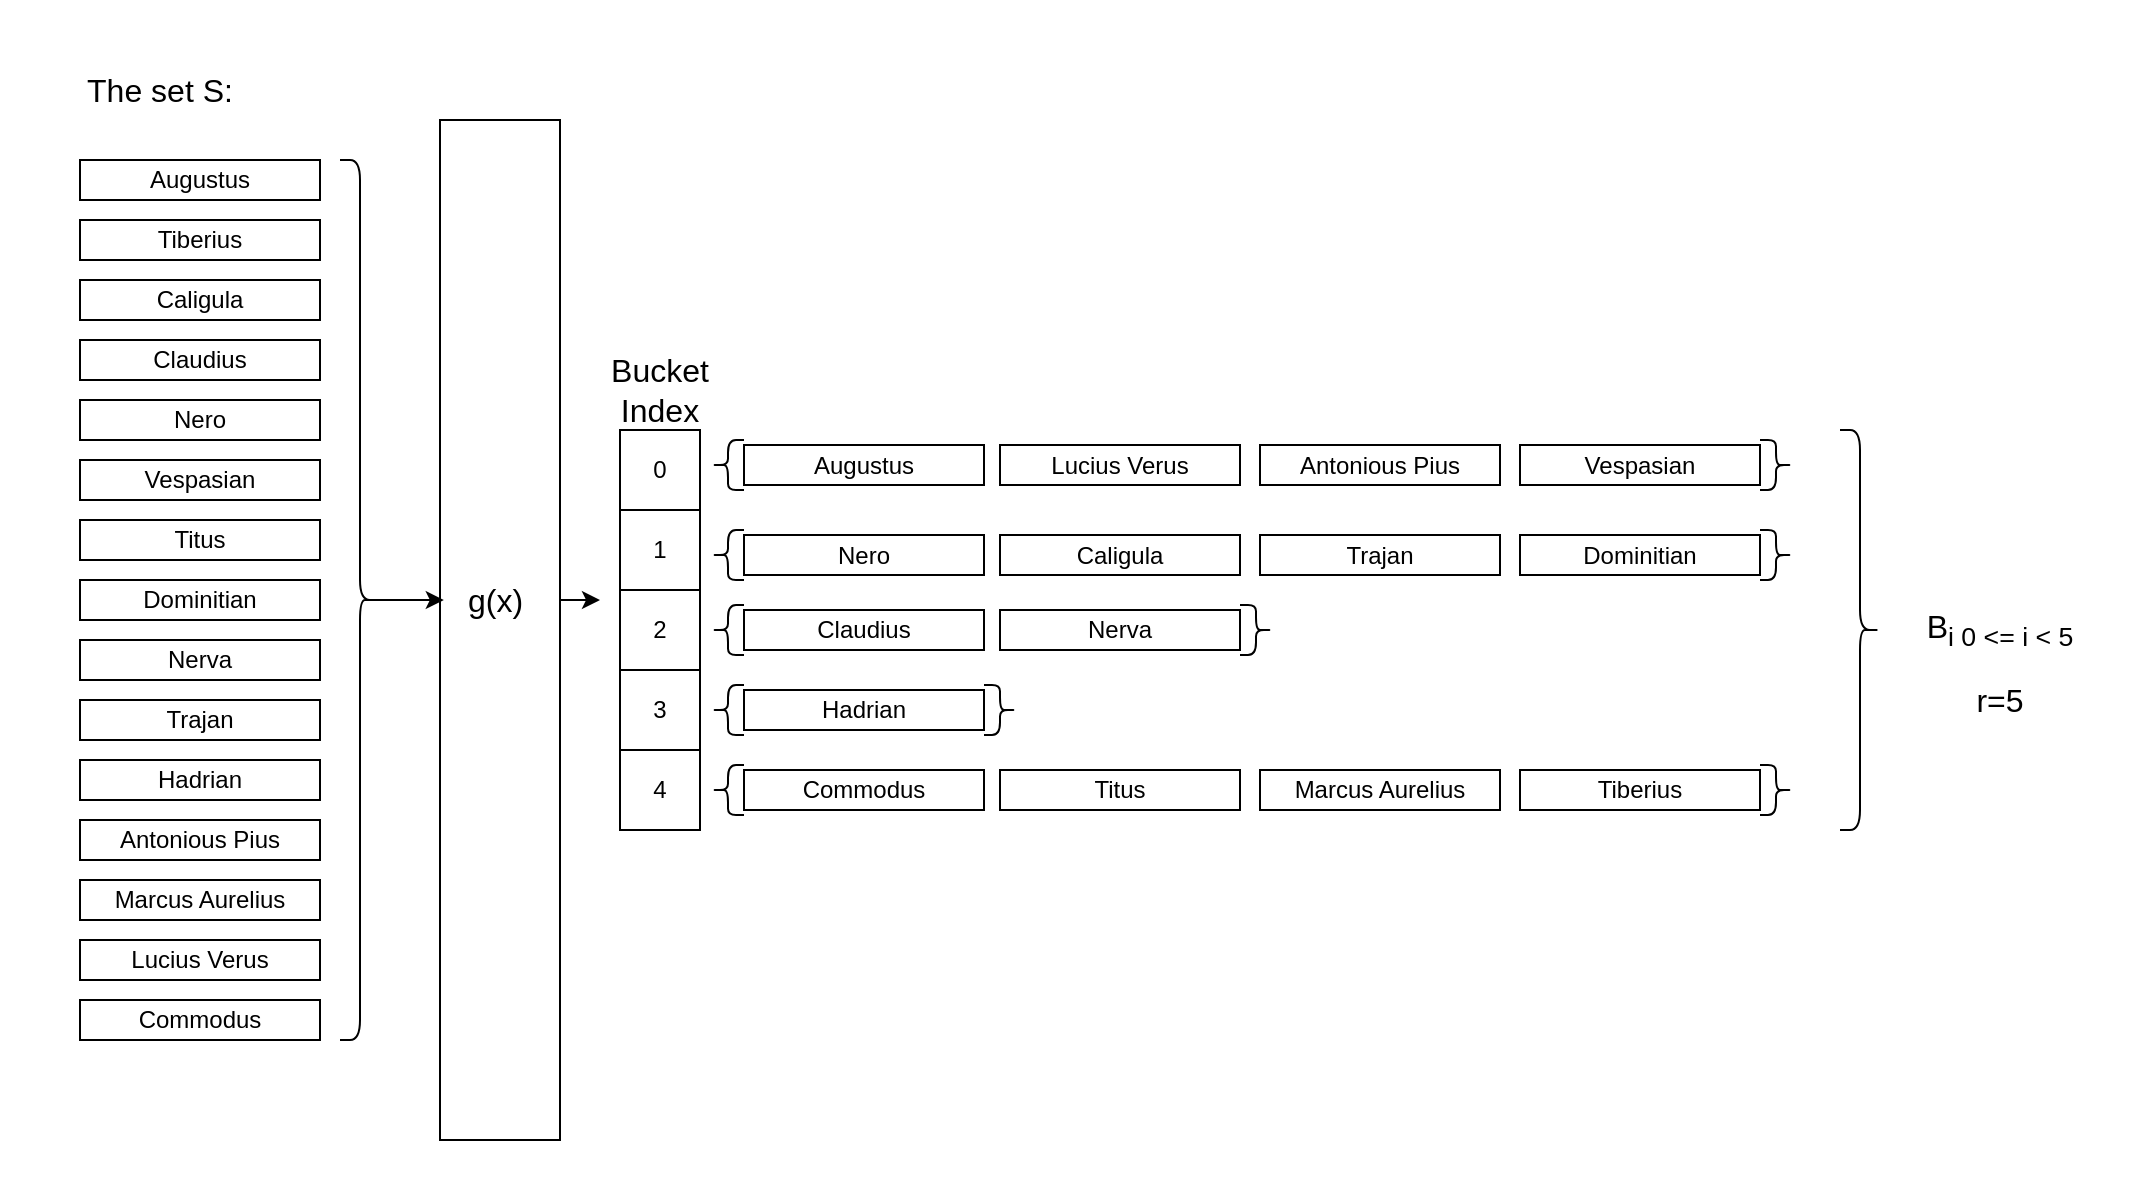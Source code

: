 <mxfile version="16.5.1" type="device"><diagram id="Fgk67WJgzp_O9D678YvW" name="Page-1"><mxGraphModel dx="1452" dy="1031" grid="1" gridSize="10" guides="1" tooltips="1" connect="1" arrows="1" fold="1" page="1" pageScale="1" pageWidth="827" pageHeight="1169" math="0" shadow="0"><root><mxCell id="0"/><mxCell id="1" parent="0"/><mxCell id="y1TzilbWaegtpudBJVc_-70" value="" style="rounded=0;whiteSpace=wrap;html=1;fontSize=16;strokeColor=none;fillColor=none;" vertex="1" parent="1"><mxGeometry x="50" y="40" width="1070" height="600" as="geometry"/></mxCell><mxCell id="y1TzilbWaegtpudBJVc_-1" value="Augustus" style="rounded=0;whiteSpace=wrap;html=1;" vertex="1" parent="1"><mxGeometry x="90" y="120" width="120" height="20" as="geometry"/></mxCell><mxCell id="y1TzilbWaegtpudBJVc_-3" value="Tiberius" style="rounded=0;whiteSpace=wrap;html=1;" vertex="1" parent="1"><mxGeometry x="90" y="150" width="120" height="20" as="geometry"/></mxCell><mxCell id="y1TzilbWaegtpudBJVc_-4" value="Caligula" style="rounded=0;whiteSpace=wrap;html=1;" vertex="1" parent="1"><mxGeometry x="90" y="180" width="120" height="20" as="geometry"/></mxCell><mxCell id="y1TzilbWaegtpudBJVc_-5" value="Claudius" style="rounded=0;whiteSpace=wrap;html=1;" vertex="1" parent="1"><mxGeometry x="90" y="210" width="120" height="20" as="geometry"/></mxCell><mxCell id="y1TzilbWaegtpudBJVc_-6" value="Nero" style="rounded=0;whiteSpace=wrap;html=1;" vertex="1" parent="1"><mxGeometry x="90" y="240" width="120" height="20" as="geometry"/></mxCell><mxCell id="y1TzilbWaegtpudBJVc_-7" value="Vespasian" style="rounded=0;whiteSpace=wrap;html=1;" vertex="1" parent="1"><mxGeometry x="90" y="270" width="120" height="20" as="geometry"/></mxCell><mxCell id="y1TzilbWaegtpudBJVc_-8" value="Titus" style="rounded=0;whiteSpace=wrap;html=1;" vertex="1" parent="1"><mxGeometry x="90" y="300" width="120" height="20" as="geometry"/></mxCell><mxCell id="y1TzilbWaegtpudBJVc_-9" value="Dominitian" style="rounded=0;whiteSpace=wrap;html=1;" vertex="1" parent="1"><mxGeometry x="90" y="330" width="120" height="20" as="geometry"/></mxCell><mxCell id="y1TzilbWaegtpudBJVc_-10" value="Nerva" style="rounded=0;whiteSpace=wrap;html=1;" vertex="1" parent="1"><mxGeometry x="90" y="360" width="120" height="20" as="geometry"/></mxCell><mxCell id="y1TzilbWaegtpudBJVc_-11" value="Trajan" style="rounded=0;whiteSpace=wrap;html=1;" vertex="1" parent="1"><mxGeometry x="90" y="390" width="120" height="20" as="geometry"/></mxCell><mxCell id="y1TzilbWaegtpudBJVc_-12" value="Hadrian" style="rounded=0;whiteSpace=wrap;html=1;" vertex="1" parent="1"><mxGeometry x="90" y="420" width="120" height="20" as="geometry"/></mxCell><mxCell id="y1TzilbWaegtpudBJVc_-13" value="Antonious Pius" style="rounded=0;whiteSpace=wrap;html=1;" vertex="1" parent="1"><mxGeometry x="90" y="450" width="120" height="20" as="geometry"/></mxCell><mxCell id="y1TzilbWaegtpudBJVc_-14" value="Marcus Aurelius" style="rounded=0;whiteSpace=wrap;html=1;" vertex="1" parent="1"><mxGeometry x="90" y="480" width="120" height="20" as="geometry"/></mxCell><mxCell id="y1TzilbWaegtpudBJVc_-15" value="Lucius Verus" style="rounded=0;whiteSpace=wrap;html=1;" vertex="1" parent="1"><mxGeometry x="90" y="510" width="120" height="20" as="geometry"/></mxCell><mxCell id="y1TzilbWaegtpudBJVc_-16" value="Commodus" style="rounded=0;whiteSpace=wrap;html=1;" vertex="1" parent="1"><mxGeometry x="90" y="540" width="120" height="20" as="geometry"/></mxCell><mxCell id="y1TzilbWaegtpudBJVc_-17" value="" style="rounded=0;whiteSpace=wrap;html=1;" vertex="1" parent="1"><mxGeometry x="270" y="100" width="60" height="510" as="geometry"/></mxCell><mxCell id="y1TzilbWaegtpudBJVc_-18" value="&lt;font style=&quot;font-size: 16px&quot;&gt;g(x)&amp;nbsp;&lt;/font&gt;" style="text;html=1;strokeColor=none;fillColor=none;align=center;verticalAlign=middle;whiteSpace=wrap;rounded=0;" vertex="1" parent="1"><mxGeometry x="270" y="300" width="60" height="80" as="geometry"/></mxCell><mxCell id="y1TzilbWaegtpudBJVc_-23" value="0" style="whiteSpace=wrap;html=1;aspect=fixed;" vertex="1" parent="1"><mxGeometry x="360" y="255" width="40" height="40" as="geometry"/></mxCell><mxCell id="y1TzilbWaegtpudBJVc_-24" value="1" style="whiteSpace=wrap;html=1;aspect=fixed;" vertex="1" parent="1"><mxGeometry x="360" y="295" width="40" height="40" as="geometry"/></mxCell><mxCell id="y1TzilbWaegtpudBJVc_-25" value="2" style="whiteSpace=wrap;html=1;aspect=fixed;" vertex="1" parent="1"><mxGeometry x="360" y="335" width="40" height="40" as="geometry"/></mxCell><mxCell id="y1TzilbWaegtpudBJVc_-26" value="3" style="whiteSpace=wrap;html=1;aspect=fixed;" vertex="1" parent="1"><mxGeometry x="360" y="375" width="40" height="40" as="geometry"/></mxCell><mxCell id="y1TzilbWaegtpudBJVc_-27" value="4" style="whiteSpace=wrap;html=1;aspect=fixed;" vertex="1" parent="1"><mxGeometry x="360" y="415" width="40" height="40" as="geometry"/></mxCell><mxCell id="y1TzilbWaegtpudBJVc_-29" value="" style="shape=curlyBracket;whiteSpace=wrap;html=1;rounded=1;" vertex="1" parent="1"><mxGeometry x="406" y="260" width="16" height="25" as="geometry"/></mxCell><mxCell id="y1TzilbWaegtpudBJVc_-31" value="" style="shape=curlyBracket;whiteSpace=wrap;html=1;rounded=1;" vertex="1" parent="1"><mxGeometry x="406" y="305" width="16" height="25" as="geometry"/></mxCell><mxCell id="y1TzilbWaegtpudBJVc_-32" value="" style="shape=curlyBracket;whiteSpace=wrap;html=1;rounded=1;" vertex="1" parent="1"><mxGeometry x="406" y="342.5" width="16" height="25" as="geometry"/></mxCell><mxCell id="y1TzilbWaegtpudBJVc_-33" value="" style="shape=curlyBracket;whiteSpace=wrap;html=1;rounded=1;" vertex="1" parent="1"><mxGeometry x="406" y="382.5" width="16" height="25" as="geometry"/></mxCell><mxCell id="y1TzilbWaegtpudBJVc_-34" value="" style="shape=curlyBracket;whiteSpace=wrap;html=1;rounded=1;" vertex="1" parent="1"><mxGeometry x="406" y="422.5" width="16" height="25" as="geometry"/></mxCell><mxCell id="y1TzilbWaegtpudBJVc_-35" value="Augustus" style="rounded=0;whiteSpace=wrap;html=1;" vertex="1" parent="1"><mxGeometry x="422" y="262.5" width="120" height="20" as="geometry"/></mxCell><mxCell id="y1TzilbWaegtpudBJVc_-36" value="Lucius Verus" style="rounded=0;whiteSpace=wrap;html=1;" vertex="1" parent="1"><mxGeometry x="550" y="262.5" width="120" height="20" as="geometry"/></mxCell><mxCell id="y1TzilbWaegtpudBJVc_-37" value="Antonious Pius" style="rounded=0;whiteSpace=wrap;html=1;" vertex="1" parent="1"><mxGeometry x="680" y="262.5" width="120" height="20" as="geometry"/></mxCell><mxCell id="y1TzilbWaegtpudBJVc_-38" value="Vespasian" style="rounded=0;whiteSpace=wrap;html=1;" vertex="1" parent="1"><mxGeometry x="810" y="262.5" width="120" height="20" as="geometry"/></mxCell><mxCell id="y1TzilbWaegtpudBJVc_-39" value="Nero" style="rounded=0;whiteSpace=wrap;html=1;" vertex="1" parent="1"><mxGeometry x="422" y="307.5" width="120" height="20" as="geometry"/></mxCell><mxCell id="y1TzilbWaegtpudBJVc_-40" value="Caligula" style="rounded=0;whiteSpace=wrap;html=1;" vertex="1" parent="1"><mxGeometry x="550" y="307.5" width="120" height="20" as="geometry"/></mxCell><mxCell id="y1TzilbWaegtpudBJVc_-42" value="Trajan" style="rounded=0;whiteSpace=wrap;html=1;" vertex="1" parent="1"><mxGeometry x="680" y="307.5" width="120" height="20" as="geometry"/></mxCell><mxCell id="y1TzilbWaegtpudBJVc_-43" value="Dominitian" style="rounded=0;whiteSpace=wrap;html=1;" vertex="1" parent="1"><mxGeometry x="810" y="307.5" width="120" height="20" as="geometry"/></mxCell><mxCell id="y1TzilbWaegtpudBJVc_-44" value="Claudius" style="rounded=0;whiteSpace=wrap;html=1;" vertex="1" parent="1"><mxGeometry x="422" y="345" width="120" height="20" as="geometry"/></mxCell><mxCell id="y1TzilbWaegtpudBJVc_-45" value="Nerva" style="rounded=0;whiteSpace=wrap;html=1;" vertex="1" parent="1"><mxGeometry x="550" y="345" width="120" height="20" as="geometry"/></mxCell><mxCell id="y1TzilbWaegtpudBJVc_-46" value="Hadrian" style="rounded=0;whiteSpace=wrap;html=1;" vertex="1" parent="1"><mxGeometry x="422" y="385" width="120" height="20" as="geometry"/></mxCell><mxCell id="y1TzilbWaegtpudBJVc_-47" value="Commodus" style="rounded=0;whiteSpace=wrap;html=1;" vertex="1" parent="1"><mxGeometry x="422" y="425" width="120" height="20" as="geometry"/></mxCell><mxCell id="y1TzilbWaegtpudBJVc_-48" value="Titus" style="rounded=0;whiteSpace=wrap;html=1;" vertex="1" parent="1"><mxGeometry x="550" y="425" width="120" height="20" as="geometry"/></mxCell><mxCell id="y1TzilbWaegtpudBJVc_-50" value="Marcus Aurelius" style="rounded=0;whiteSpace=wrap;html=1;" vertex="1" parent="1"><mxGeometry x="680" y="425" width="120" height="20" as="geometry"/></mxCell><mxCell id="y1TzilbWaegtpudBJVc_-51" value="Tiberius" style="rounded=0;whiteSpace=wrap;html=1;" vertex="1" parent="1"><mxGeometry x="810" y="425" width="120" height="20" as="geometry"/></mxCell><mxCell id="y1TzilbWaegtpudBJVc_-53" value="" style="shape=curlyBracket;whiteSpace=wrap;html=1;rounded=1;rotation=-180;" vertex="1" parent="1"><mxGeometry x="930" y="260" width="16" height="25" as="geometry"/></mxCell><mxCell id="y1TzilbWaegtpudBJVc_-54" value="" style="shape=curlyBracket;whiteSpace=wrap;html=1;rounded=1;rotation=-180;" vertex="1" parent="1"><mxGeometry x="930" y="305" width="16" height="25" as="geometry"/></mxCell><mxCell id="y1TzilbWaegtpudBJVc_-55" value="" style="shape=curlyBracket;whiteSpace=wrap;html=1;rounded=1;rotation=-180;" vertex="1" parent="1"><mxGeometry x="670" y="342.5" width="16" height="25" as="geometry"/></mxCell><mxCell id="y1TzilbWaegtpudBJVc_-57" value="" style="shape=curlyBracket;whiteSpace=wrap;html=1;rounded=1;rotation=-180;" vertex="1" parent="1"><mxGeometry x="542" y="382.5" width="16" height="25" as="geometry"/></mxCell><mxCell id="y1TzilbWaegtpudBJVc_-58" value="" style="shape=curlyBracket;whiteSpace=wrap;html=1;rounded=1;rotation=-180;" vertex="1" parent="1"><mxGeometry x="930" y="422.5" width="16" height="25" as="geometry"/></mxCell><mxCell id="y1TzilbWaegtpudBJVc_-59" value="" style="shape=curlyBracket;whiteSpace=wrap;html=1;rounded=1;flipH=1;" vertex="1" parent="1"><mxGeometry x="970" y="255" width="20" height="200" as="geometry"/></mxCell><mxCell id="y1TzilbWaegtpudBJVc_-60" value="&lt;font style=&quot;font-size: 16px&quot;&gt;B&lt;sub&gt;i 0 &amp;lt;= i &amp;lt; 5&lt;/sub&gt;&lt;/font&gt;" style="text;html=1;strokeColor=none;fillColor=none;align=center;verticalAlign=middle;whiteSpace=wrap;rounded=0;" vertex="1" parent="1"><mxGeometry x="990" y="340" width="120" height="30" as="geometry"/></mxCell><mxCell id="y1TzilbWaegtpudBJVc_-64" style="edgeStyle=orthogonalEdgeStyle;rounded=0;orthogonalLoop=1;jettySize=auto;html=1;exitX=0.1;exitY=0.5;exitDx=0;exitDy=0;exitPerimeter=0;entryX=0.031;entryY=0.47;entryDx=0;entryDy=0;entryPerimeter=0;fontSize=16;" edge="1" parent="1" source="y1TzilbWaegtpudBJVc_-63" target="y1TzilbWaegtpudBJVc_-17"><mxGeometry relative="1" as="geometry"/></mxCell><mxCell id="y1TzilbWaegtpudBJVc_-63" value="" style="shape=curlyBracket;whiteSpace=wrap;html=1;rounded=1;flipH=1;fontSize=16;" vertex="1" parent="1"><mxGeometry x="220" y="120" width="20" height="440" as="geometry"/></mxCell><mxCell id="y1TzilbWaegtpudBJVc_-65" value="&lt;span style=&quot;font-size: 16px&quot;&gt;The set S:&lt;/span&gt;" style="text;html=1;strokeColor=none;fillColor=none;align=center;verticalAlign=middle;whiteSpace=wrap;rounded=0;" vertex="1" parent="1"><mxGeometry x="90" y="70" width="80" height="30" as="geometry"/></mxCell><mxCell id="y1TzilbWaegtpudBJVc_-66" value="r=5" style="text;html=1;strokeColor=none;fillColor=none;align=center;verticalAlign=middle;whiteSpace=wrap;rounded=0;fontSize=16;" vertex="1" parent="1"><mxGeometry x="1020" y="375" width="60" height="30" as="geometry"/></mxCell><mxCell id="y1TzilbWaegtpudBJVc_-67" value="Bucket Index" style="text;html=1;strokeColor=none;fillColor=none;align=center;verticalAlign=middle;whiteSpace=wrap;rounded=0;fontSize=16;" vertex="1" parent="1"><mxGeometry x="350" y="220" width="60" height="30" as="geometry"/></mxCell><mxCell id="y1TzilbWaegtpudBJVc_-68" value="" style="endArrow=classic;html=1;rounded=0;fontSize=16;exitX=1;exitY=0.5;exitDx=0;exitDy=0;" edge="1" parent="1" source="y1TzilbWaegtpudBJVc_-18"><mxGeometry width="50" height="50" relative="1" as="geometry"><mxPoint x="470" y="500" as="sourcePoint"/><mxPoint x="350" y="340" as="targetPoint"/></mxGeometry></mxCell></root></mxGraphModel></diagram></mxfile>